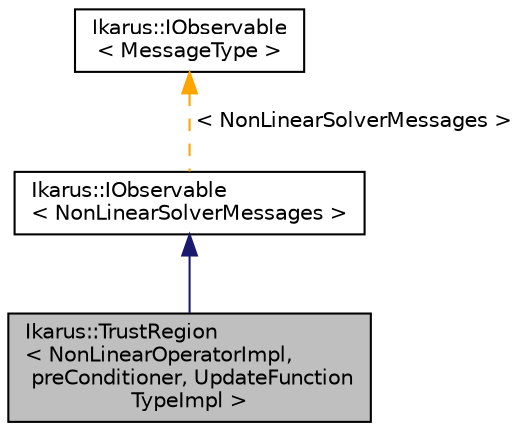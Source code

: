 digraph "Ikarus::TrustRegion&lt; NonLinearOperatorImpl, preConditioner, UpdateFunctionTypeImpl &gt;"
{
 // LATEX_PDF_SIZE
  edge [fontname="Helvetica",fontsize="10",labelfontname="Helvetica",labelfontsize="10"];
  node [fontname="Helvetica",fontsize="10",shape=record];
  Node1 [label="Ikarus::TrustRegion\l\< NonLinearOperatorImpl,\l preConditioner, UpdateFunction\lTypeImpl \>",height=0.2,width=0.4,color="black", fillcolor="grey75", style="filled", fontcolor="black",tooltip="Trust Region solver for non-linear optimization problems."];
  Node2 -> Node1 [dir="back",color="midnightblue",fontsize="10",style="solid"];
  Node2 [label="Ikarus::IObservable\l\< NonLinearSolverMessages \>",height=0.2,width=0.4,color="black", fillcolor="white", style="filled",URL="$da/d0a/a01526.html",tooltip=" "];
  Node3 -> Node2 [dir="back",color="orange",fontsize="10",style="dashed",label=" \< NonLinearSolverMessages \>" ];
  Node3 [label="Ikarus::IObservable\l\< MessageType \>",height=0.2,width=0.4,color="black", fillcolor="white", style="filled",URL="$da/d0a/a01526.html",tooltip="Generic observable interface for the Observer design pattern. See  for a description of the design pa..."];
}
